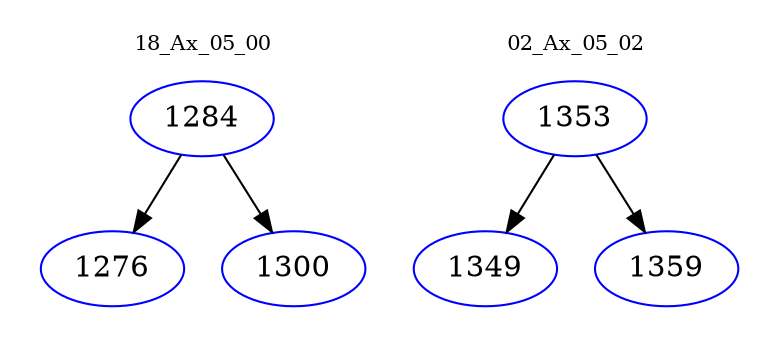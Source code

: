 digraph{
subgraph cluster_0 {
color = white
label = "18_Ax_05_00";
fontsize=10;
T0_1284 [label="1284", color="blue"]
T0_1284 -> T0_1276 [color="black"]
T0_1276 [label="1276", color="blue"]
T0_1284 -> T0_1300 [color="black"]
T0_1300 [label="1300", color="blue"]
}
subgraph cluster_1 {
color = white
label = "02_Ax_05_02";
fontsize=10;
T1_1353 [label="1353", color="blue"]
T1_1353 -> T1_1349 [color="black"]
T1_1349 [label="1349", color="blue"]
T1_1353 -> T1_1359 [color="black"]
T1_1359 [label="1359", color="blue"]
}
}
